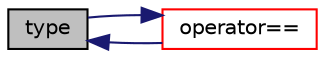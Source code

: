 digraph "type"
{
  bgcolor="transparent";
  edge [fontname="Helvetica",fontsize="10",labelfontname="Helvetica",labelfontsize="10"];
  node [fontname="Helvetica",fontsize="10",shape=record];
  rankdir="LR";
  Node17 [label="type",height=0.2,width=0.4,color="black", fillcolor="grey75", style="filled", fontcolor="black"];
  Node17 -> Node18 [dir="back",color="midnightblue",fontsize="10",style="solid",fontname="Helvetica"];
  Node18 [label="operator==",height=0.2,width=0.4,color="red",URL="$a26085.html#a4da03dcaf60807b28d6fda82f2427f87"];
  Node18 -> Node17 [dir="back",color="midnightblue",fontsize="10",style="solid",fontname="Helvetica"];
}
